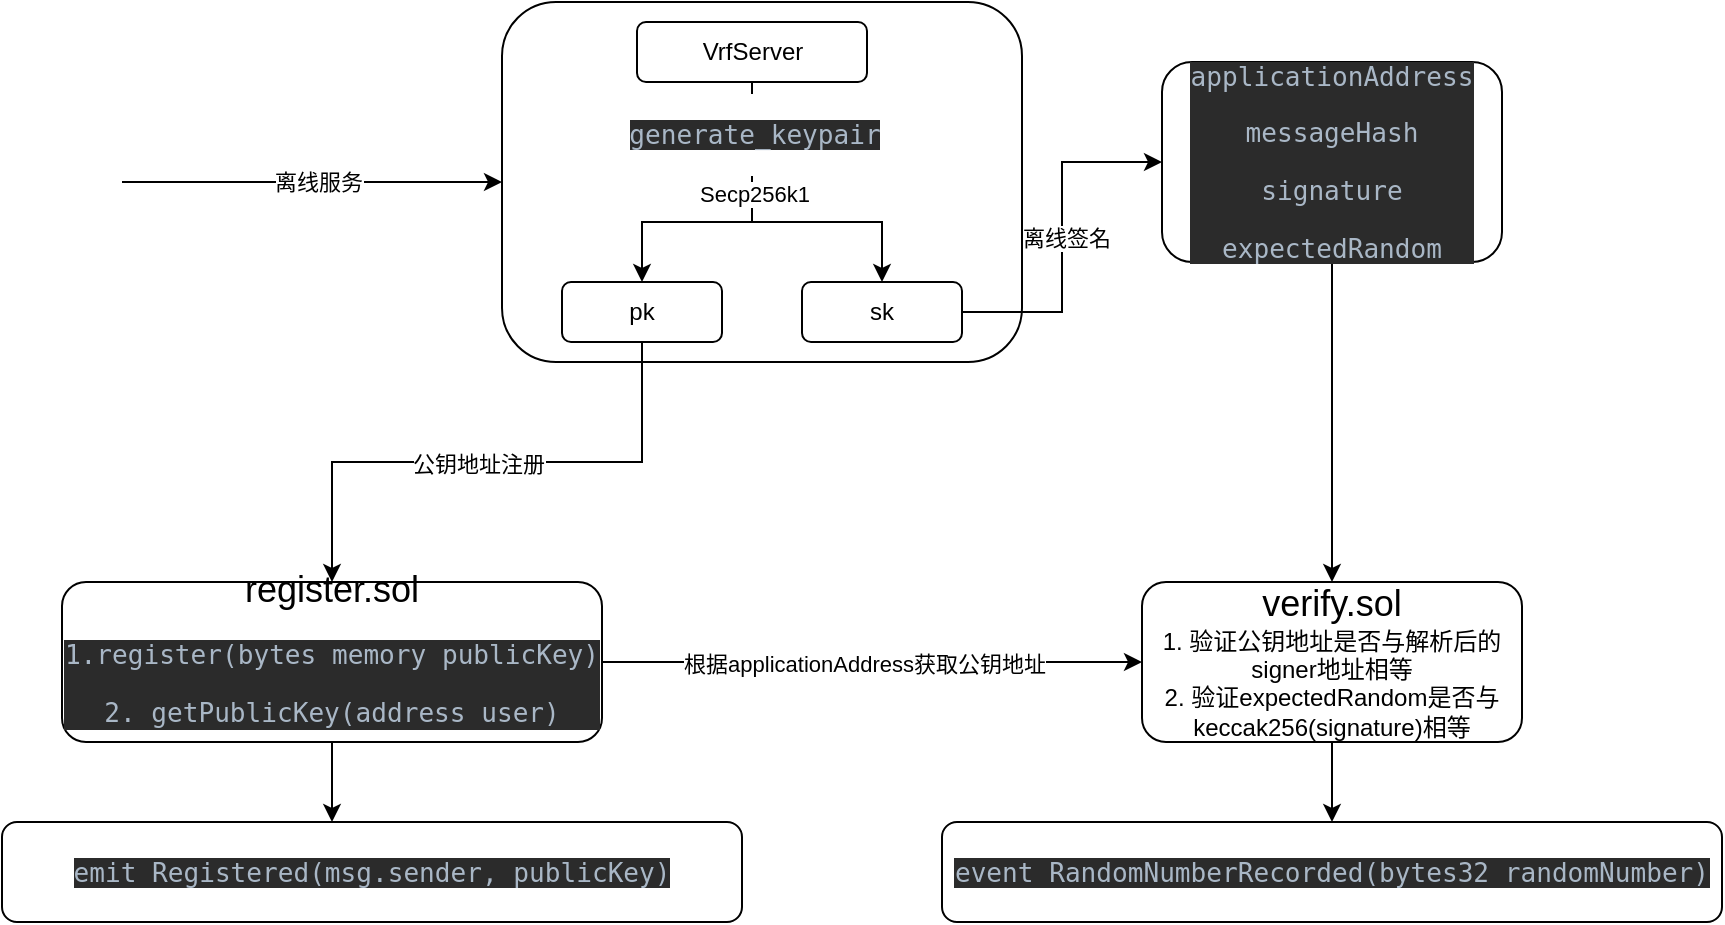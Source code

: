 <mxfile version="21.6.9" type="github">
  <diagram name="第 1 页" id="wDLLhAWes_VoWmML-Q-q">
    <mxGraphModel dx="756" dy="1784" grid="1" gridSize="10" guides="1" tooltips="1" connect="1" arrows="1" fold="1" page="1" pageScale="1" pageWidth="827" pageHeight="1169" math="0" shadow="0">
      <root>
        <mxCell id="0" />
        <mxCell id="1" parent="0" />
        <mxCell id="3x9Fmmtqro9Js1refdKW-22" style="edgeStyle=orthogonalEdgeStyle;rounded=0;orthogonalLoop=1;jettySize=auto;html=1;" edge="1" parent="1" source="3x9Fmmtqro9Js1refdKW-1">
          <mxGeometry relative="1" as="geometry">
            <mxPoint x="275" y="270" as="targetPoint" />
          </mxGeometry>
        </mxCell>
        <mxCell id="3x9Fmmtqro9Js1refdKW-26" style="edgeStyle=orthogonalEdgeStyle;rounded=0;orthogonalLoop=1;jettySize=auto;html=1;entryX=0;entryY=0.5;entryDx=0;entryDy=0;" edge="1" parent="1" source="3x9Fmmtqro9Js1refdKW-1" target="3x9Fmmtqro9Js1refdKW-3">
          <mxGeometry relative="1" as="geometry" />
        </mxCell>
        <mxCell id="3x9Fmmtqro9Js1refdKW-29" value="根据applicationAddress获取公钥地址" style="edgeLabel;html=1;align=center;verticalAlign=middle;resizable=0;points=[];" vertex="1" connectable="0" parent="3x9Fmmtqro9Js1refdKW-26">
          <mxGeometry x="-0.035" y="-1" relative="1" as="geometry">
            <mxPoint as="offset" />
          </mxGeometry>
        </mxCell>
        <mxCell id="3x9Fmmtqro9Js1refdKW-1" value="&lt;font style=&quot;font-size: 18px;&quot;&gt;register.sol&lt;/font&gt;&lt;br&gt;&lt;div style=&quot;background-color:#2b2b2b;color:#a9b7c6&quot;&gt;&lt;pre style=&quot;font-family:&#39;JetBrains Mono&#39;,monospace;font-size:9.8pt;&quot;&gt;1.register(bytes memory publicKey)&lt;/pre&gt;&lt;pre style=&quot;font-family:&#39;JetBrains Mono&#39;,monospace;font-size:9.8pt;&quot;&gt;2. getPublicKey(address user)&lt;/pre&gt;&lt;/div&gt;" style="rounded=1;whiteSpace=wrap;html=1;" vertex="1" parent="1">
          <mxGeometry x="140" y="150" width="270" height="80" as="geometry" />
        </mxCell>
        <mxCell id="3x9Fmmtqro9Js1refdKW-25" style="edgeStyle=orthogonalEdgeStyle;rounded=0;orthogonalLoop=1;jettySize=auto;html=1;entryX=0.5;entryY=0;entryDx=0;entryDy=0;" edge="1" parent="1" source="3x9Fmmtqro9Js1refdKW-3" target="3x9Fmmtqro9Js1refdKW-24">
          <mxGeometry relative="1" as="geometry" />
        </mxCell>
        <mxCell id="3x9Fmmtqro9Js1refdKW-3" value="&lt;font style=&quot;font-size: 18px;&quot;&gt;verify.sol&lt;/font&gt;&lt;br&gt;1. 验证公钥地址是否与解析后的signer地址相等&lt;br&gt;2. 验证expectedRandom是否与keccak256(signature)相等" style="rounded=1;whiteSpace=wrap;html=1;" vertex="1" parent="1">
          <mxGeometry x="680" y="150" width="190" height="80" as="geometry" />
        </mxCell>
        <mxCell id="3x9Fmmtqro9Js1refdKW-4" value="" style="rounded=1;whiteSpace=wrap;html=1;" vertex="1" parent="1">
          <mxGeometry x="360" y="-140" width="260" height="180" as="geometry" />
        </mxCell>
        <mxCell id="3x9Fmmtqro9Js1refdKW-8" style="edgeStyle=orthogonalEdgeStyle;rounded=0;orthogonalLoop=1;jettySize=auto;html=1;" edge="1" parent="1" source="3x9Fmmtqro9Js1refdKW-5" target="3x9Fmmtqro9Js1refdKW-6">
          <mxGeometry relative="1" as="geometry">
            <Array as="points">
              <mxPoint x="485" y="-30" />
              <mxPoint x="430" y="-30" />
            </Array>
          </mxGeometry>
        </mxCell>
        <mxCell id="3x9Fmmtqro9Js1refdKW-10" style="edgeStyle=orthogonalEdgeStyle;rounded=0;orthogonalLoop=1;jettySize=auto;html=1;" edge="1" parent="1" source="3x9Fmmtqro9Js1refdKW-5" target="3x9Fmmtqro9Js1refdKW-7">
          <mxGeometry relative="1" as="geometry">
            <Array as="points">
              <mxPoint x="485" y="-30" />
              <mxPoint x="550" y="-30" />
            </Array>
          </mxGeometry>
        </mxCell>
        <mxCell id="3x9Fmmtqro9Js1refdKW-11" value="&lt;div style=&quot;background-color:#2b2b2b;color:#a9b7c6&quot;&gt;&lt;pre style=&quot;font-family:&#39;JetBrains Mono&#39;,monospace;font-size:9.8pt;&quot;&gt;generate_keypair&lt;/pre&gt;&lt;/div&gt;" style="edgeLabel;html=1;align=center;verticalAlign=middle;resizable=0;points=[];" vertex="1" connectable="0" parent="3x9Fmmtqro9Js1refdKW-10">
          <mxGeometry x="-0.685" y="1" relative="1" as="geometry">
            <mxPoint as="offset" />
          </mxGeometry>
        </mxCell>
        <mxCell id="3x9Fmmtqro9Js1refdKW-12" value="Secp256k1" style="edgeLabel;html=1;align=center;verticalAlign=middle;resizable=0;points=[];" vertex="1" connectable="0" parent="3x9Fmmtqro9Js1refdKW-10">
          <mxGeometry x="-0.326" y="1" relative="1" as="geometry">
            <mxPoint as="offset" />
          </mxGeometry>
        </mxCell>
        <mxCell id="3x9Fmmtqro9Js1refdKW-5" value="VrfServer" style="rounded=1;whiteSpace=wrap;html=1;" vertex="1" parent="1">
          <mxGeometry x="427.5" y="-130" width="115" height="30" as="geometry" />
        </mxCell>
        <mxCell id="3x9Fmmtqro9Js1refdKW-16" style="edgeStyle=orthogonalEdgeStyle;rounded=0;orthogonalLoop=1;jettySize=auto;html=1;entryX=0.5;entryY=0;entryDx=0;entryDy=0;" edge="1" parent="1" source="3x9Fmmtqro9Js1refdKW-6" target="3x9Fmmtqro9Js1refdKW-1">
          <mxGeometry relative="1" as="geometry" />
        </mxCell>
        <mxCell id="3x9Fmmtqro9Js1refdKW-17" value="公钥地址注册" style="edgeLabel;html=1;align=center;verticalAlign=middle;resizable=0;points=[];" vertex="1" connectable="0" parent="3x9Fmmtqro9Js1refdKW-16">
          <mxGeometry x="0.038" y="1" relative="1" as="geometry">
            <mxPoint as="offset" />
          </mxGeometry>
        </mxCell>
        <mxCell id="3x9Fmmtqro9Js1refdKW-6" value="pk" style="rounded=1;whiteSpace=wrap;html=1;" vertex="1" parent="1">
          <mxGeometry x="390" width="80" height="30" as="geometry" />
        </mxCell>
        <mxCell id="3x9Fmmtqro9Js1refdKW-19" style="edgeStyle=orthogonalEdgeStyle;rounded=0;orthogonalLoop=1;jettySize=auto;html=1;entryX=0;entryY=0.5;entryDx=0;entryDy=0;" edge="1" parent="1" source="3x9Fmmtqro9Js1refdKW-7" target="3x9Fmmtqro9Js1refdKW-18">
          <mxGeometry relative="1" as="geometry" />
        </mxCell>
        <mxCell id="3x9Fmmtqro9Js1refdKW-20" value="离线签名" style="edgeLabel;html=1;align=center;verticalAlign=middle;resizable=0;points=[];" vertex="1" connectable="0" parent="3x9Fmmtqro9Js1refdKW-19">
          <mxGeometry x="0.002" y="-2" relative="1" as="geometry">
            <mxPoint as="offset" />
          </mxGeometry>
        </mxCell>
        <mxCell id="3x9Fmmtqro9Js1refdKW-7" value="sk" style="rounded=1;whiteSpace=wrap;html=1;" vertex="1" parent="1">
          <mxGeometry x="510" width="80" height="30" as="geometry" />
        </mxCell>
        <mxCell id="3x9Fmmtqro9Js1refdKW-13" value="" style="endArrow=classic;html=1;rounded=0;entryX=0;entryY=0.5;entryDx=0;entryDy=0;" edge="1" parent="1" target="3x9Fmmtqro9Js1refdKW-4">
          <mxGeometry width="50" height="50" relative="1" as="geometry">
            <mxPoint x="170" y="-50" as="sourcePoint" />
            <mxPoint x="330" y="-60" as="targetPoint" />
          </mxGeometry>
        </mxCell>
        <mxCell id="3x9Fmmtqro9Js1refdKW-15" value="离线服务" style="edgeLabel;html=1;align=center;verticalAlign=middle;resizable=0;points=[];" vertex="1" connectable="0" parent="3x9Fmmtqro9Js1refdKW-13">
          <mxGeometry x="0.031" relative="1" as="geometry">
            <mxPoint as="offset" />
          </mxGeometry>
        </mxCell>
        <mxCell id="3x9Fmmtqro9Js1refdKW-21" style="edgeStyle=orthogonalEdgeStyle;rounded=0;orthogonalLoop=1;jettySize=auto;html=1;" edge="1" parent="1" source="3x9Fmmtqro9Js1refdKW-18" target="3x9Fmmtqro9Js1refdKW-3">
          <mxGeometry relative="1" as="geometry" />
        </mxCell>
        <mxCell id="3x9Fmmtqro9Js1refdKW-18" value="&lt;div style=&quot;background-color:#2b2b2b;color:#a9b7c6&quot;&gt;&lt;pre style=&quot;font-family:&#39;JetBrains Mono&#39;,monospace;font-size:9.8pt;&quot;&gt;&lt;div&gt;&lt;pre style=&quot;font-family:&#39;JetBrains Mono&#39;,monospace;font-size:9.8pt;&quot;&gt;applicationAddress&lt;/pre&gt;&lt;/div&gt;&lt;/pre&gt;&lt;pre style=&quot;font-family:&#39;JetBrains Mono&#39;,monospace;font-size:9.8pt;&quot;&gt;messageHash&lt;/pre&gt;&lt;pre style=&quot;font-family:&#39;JetBrains Mono&#39;,monospace;font-size:9.8pt;&quot;&gt;&lt;div&gt;&lt;pre style=&quot;font-family:&#39;JetBrains Mono&#39;,monospace;font-size:9.8pt;&quot;&gt;signature&lt;/pre&gt;&lt;pre style=&quot;font-family:&#39;JetBrains Mono&#39;,monospace;font-size:9.8pt;&quot;&gt;&lt;div&gt;&lt;pre style=&quot;font-family:&#39;JetBrains Mono&#39;,monospace;font-size:9.8pt;&quot;&gt;expectedRandom&lt;/pre&gt;&lt;/div&gt;&lt;/pre&gt;&lt;/div&gt;&lt;/pre&gt;&lt;/div&gt;" style="rounded=1;whiteSpace=wrap;html=1;" vertex="1" parent="1">
          <mxGeometry x="690" y="-110" width="170" height="100" as="geometry" />
        </mxCell>
        <mxCell id="3x9Fmmtqro9Js1refdKW-23" value="&lt;div style=&quot;background-color:#2b2b2b;color:#a9b7c6&quot;&gt;&lt;pre style=&quot;font-family:&#39;JetBrains Mono&#39;,monospace;font-size:9.8pt;&quot;&gt;emit Registered(msg.sender, publicKey)&lt;/pre&gt;&lt;/div&gt;" style="rounded=1;whiteSpace=wrap;html=1;" vertex="1" parent="1">
          <mxGeometry x="110" y="270" width="370" height="50" as="geometry" />
        </mxCell>
        <mxCell id="3x9Fmmtqro9Js1refdKW-24" value="&lt;div style=&quot;background-color:#2b2b2b;color:#a9b7c6&quot;&gt;&lt;pre style=&quot;font-family:&#39;JetBrains Mono&#39;,monospace;font-size:9.8pt;&quot;&gt;event RandomNumberRecorded(bytes32 randomNumber)&lt;/pre&gt;&lt;/div&gt;" style="rounded=1;whiteSpace=wrap;html=1;" vertex="1" parent="1">
          <mxGeometry x="580" y="270" width="390" height="50" as="geometry" />
        </mxCell>
      </root>
    </mxGraphModel>
  </diagram>
</mxfile>
